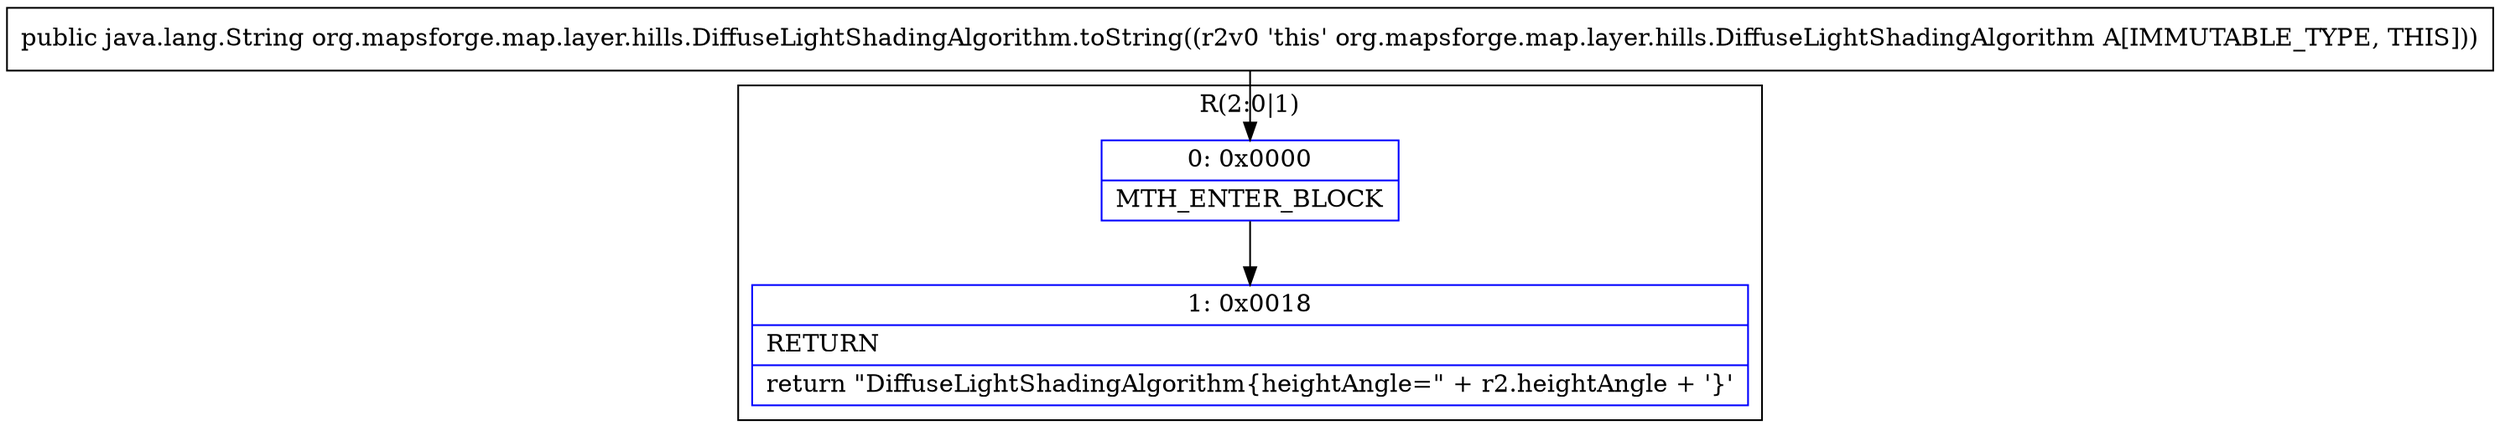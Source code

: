 digraph "CFG fororg.mapsforge.map.layer.hills.DiffuseLightShadingAlgorithm.toString()Ljava\/lang\/String;" {
subgraph cluster_Region_170505734 {
label = "R(2:0|1)";
node [shape=record,color=blue];
Node_0 [shape=record,label="{0\:\ 0x0000|MTH_ENTER_BLOCK\l}"];
Node_1 [shape=record,label="{1\:\ 0x0018|RETURN\l|return \"DiffuseLightShadingAlgorithm\{heightAngle=\" + r2.heightAngle + '\}'\l}"];
}
MethodNode[shape=record,label="{public java.lang.String org.mapsforge.map.layer.hills.DiffuseLightShadingAlgorithm.toString((r2v0 'this' org.mapsforge.map.layer.hills.DiffuseLightShadingAlgorithm A[IMMUTABLE_TYPE, THIS])) }"];
MethodNode -> Node_0;
Node_0 -> Node_1;
}

